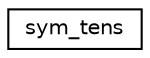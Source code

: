 digraph "Graphical Class Hierarchy"
{
  edge [fontname="Helvetica",fontsize="10",labelfontname="Helvetica",labelfontsize="10"];
  node [fontname="Helvetica",fontsize="10",shape=record];
  rankdir="LR";
  Node1 [label="sym_tens",height=0.2,width=0.4,color="black", fillcolor="white", style="filled",URL="$classsym__tens.html"];
}
